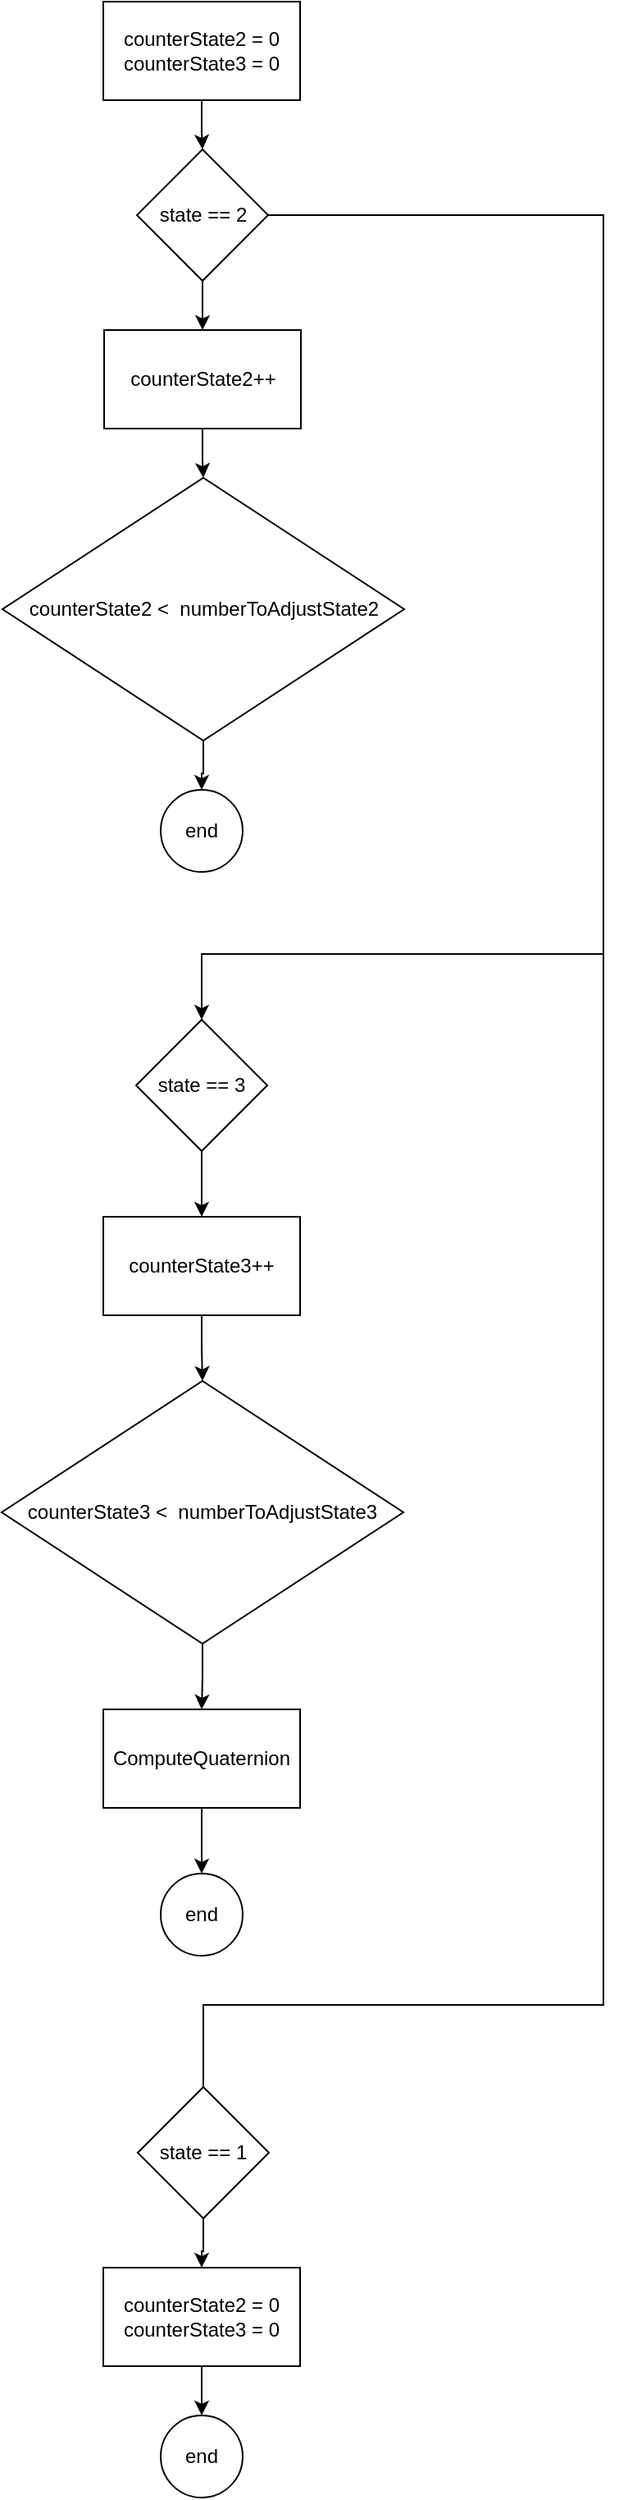 <mxfile version="27.0.9">
  <diagram name="Page-1" id="1ps_Qq1Sil8hzQu5SNm2">
    <mxGraphModel dx="768" dy="484" grid="1" gridSize="10" guides="1" tooltips="1" connect="1" arrows="1" fold="1" page="1" pageScale="1" pageWidth="850" pageHeight="1100" math="0" shadow="0">
      <root>
        <mxCell id="0" />
        <mxCell id="1" parent="0" />
        <mxCell id="iYNmIM14L8SHVahgwQ-s-6" style="edgeStyle=orthogonalEdgeStyle;rounded=0;orthogonalLoop=1;jettySize=auto;html=1;entryX=0.5;entryY=0;entryDx=0;entryDy=0;" edge="1" parent="1" source="iYNmIM14L8SHVahgwQ-s-2" target="iYNmIM14L8SHVahgwQ-s-5">
          <mxGeometry relative="1" as="geometry" />
        </mxCell>
        <mxCell id="iYNmIM14L8SHVahgwQ-s-14" style="edgeStyle=orthogonalEdgeStyle;rounded=0;orthogonalLoop=1;jettySize=auto;html=1;exitX=1;exitY=0.5;exitDx=0;exitDy=0;entryX=0.5;entryY=0;entryDx=0;entryDy=0;" edge="1" parent="1" source="iYNmIM14L8SHVahgwQ-s-2" target="iYNmIM14L8SHVahgwQ-s-12">
          <mxGeometry relative="1" as="geometry">
            <mxPoint x="630" y="770" as="targetPoint" />
            <Array as="points">
              <mxPoint x="670" y="230" />
              <mxPoint x="670" y="680" />
              <mxPoint x="425" y="680" />
            </Array>
          </mxGeometry>
        </mxCell>
        <mxCell id="iYNmIM14L8SHVahgwQ-s-25" style="edgeStyle=orthogonalEdgeStyle;rounded=0;orthogonalLoop=1;jettySize=auto;html=1;endArrow=none;startFill=0;" edge="1" parent="1" source="iYNmIM14L8SHVahgwQ-s-2">
          <mxGeometry relative="1" as="geometry">
            <mxPoint x="610" y="1320" as="targetPoint" />
            <Array as="points">
              <mxPoint x="670" y="230" />
              <mxPoint x="670" y="1320" />
              <mxPoint x="610" y="1320" />
            </Array>
          </mxGeometry>
        </mxCell>
        <mxCell id="iYNmIM14L8SHVahgwQ-s-2" value="state == 2" style="rhombus;whiteSpace=wrap;html=1;" vertex="1" parent="1">
          <mxGeometry x="385.5" y="190" width="80" height="80" as="geometry" />
        </mxCell>
        <mxCell id="iYNmIM14L8SHVahgwQ-s-4" style="edgeStyle=orthogonalEdgeStyle;rounded=0;orthogonalLoop=1;jettySize=auto;html=1;entryX=0.5;entryY=0;entryDx=0;entryDy=0;" edge="1" parent="1" source="iYNmIM14L8SHVahgwQ-s-3" target="iYNmIM14L8SHVahgwQ-s-2">
          <mxGeometry relative="1" as="geometry" />
        </mxCell>
        <mxCell id="iYNmIM14L8SHVahgwQ-s-3" value="counterState2 = 0&lt;div&gt;counterState3 = 0&lt;/div&gt;" style="rounded=0;whiteSpace=wrap;html=1;" vertex="1" parent="1">
          <mxGeometry x="365" y="100" width="120" height="60" as="geometry" />
        </mxCell>
        <mxCell id="iYNmIM14L8SHVahgwQ-s-9" style="edgeStyle=orthogonalEdgeStyle;rounded=0;orthogonalLoop=1;jettySize=auto;html=1;entryX=0.5;entryY=0;entryDx=0;entryDy=0;" edge="1" parent="1" source="iYNmIM14L8SHVahgwQ-s-5" target="iYNmIM14L8SHVahgwQ-s-8">
          <mxGeometry relative="1" as="geometry" />
        </mxCell>
        <mxCell id="iYNmIM14L8SHVahgwQ-s-5" value="counterState2++" style="rounded=0;whiteSpace=wrap;html=1;" vertex="1" parent="1">
          <mxGeometry x="365.5" y="300" width="120" height="60" as="geometry" />
        </mxCell>
        <mxCell id="iYNmIM14L8SHVahgwQ-s-11" style="edgeStyle=orthogonalEdgeStyle;rounded=0;orthogonalLoop=1;jettySize=auto;html=1;entryX=0.5;entryY=0;entryDx=0;entryDy=0;" edge="1" parent="1" source="iYNmIM14L8SHVahgwQ-s-8" target="iYNmIM14L8SHVahgwQ-s-10">
          <mxGeometry relative="1" as="geometry" />
        </mxCell>
        <mxCell id="iYNmIM14L8SHVahgwQ-s-8" value="counterState2 &amp;lt;&amp;nbsp; numberToAdjustState2" style="rhombus;whiteSpace=wrap;html=1;" vertex="1" parent="1">
          <mxGeometry x="303.5" y="390" width="245" height="160" as="geometry" />
        </mxCell>
        <mxCell id="iYNmIM14L8SHVahgwQ-s-10" value="end" style="ellipse;whiteSpace=wrap;html=1;aspect=fixed;" vertex="1" parent="1">
          <mxGeometry x="400" y="580" width="50" height="50" as="geometry" />
        </mxCell>
        <mxCell id="iYNmIM14L8SHVahgwQ-s-16" style="edgeStyle=orthogonalEdgeStyle;rounded=0;orthogonalLoop=1;jettySize=auto;html=1;entryX=0.5;entryY=0;entryDx=0;entryDy=0;" edge="1" parent="1" source="iYNmIM14L8SHVahgwQ-s-12" target="iYNmIM14L8SHVahgwQ-s-15">
          <mxGeometry relative="1" as="geometry" />
        </mxCell>
        <mxCell id="iYNmIM14L8SHVahgwQ-s-12" value="state == 3" style="rhombus;whiteSpace=wrap;html=1;" vertex="1" parent="1">
          <mxGeometry x="385" y="720" width="80" height="80" as="geometry" />
        </mxCell>
        <mxCell id="iYNmIM14L8SHVahgwQ-s-18" style="edgeStyle=orthogonalEdgeStyle;rounded=0;orthogonalLoop=1;jettySize=auto;html=1;" edge="1" parent="1" source="iYNmIM14L8SHVahgwQ-s-15" target="iYNmIM14L8SHVahgwQ-s-17">
          <mxGeometry relative="1" as="geometry" />
        </mxCell>
        <mxCell id="iYNmIM14L8SHVahgwQ-s-15" value="counterState3++" style="rounded=0;whiteSpace=wrap;html=1;" vertex="1" parent="1">
          <mxGeometry x="365" y="840" width="120" height="60" as="geometry" />
        </mxCell>
        <mxCell id="iYNmIM14L8SHVahgwQ-s-20" style="edgeStyle=orthogonalEdgeStyle;rounded=0;orthogonalLoop=1;jettySize=auto;html=1;entryX=0.5;entryY=0;entryDx=0;entryDy=0;" edge="1" parent="1" source="iYNmIM14L8SHVahgwQ-s-17" target="iYNmIM14L8SHVahgwQ-s-19">
          <mxGeometry relative="1" as="geometry" />
        </mxCell>
        <mxCell id="iYNmIM14L8SHVahgwQ-s-17" value="counterState3 &amp;lt;&amp;nbsp; numberToAdjustState3" style="rhombus;whiteSpace=wrap;html=1;" vertex="1" parent="1">
          <mxGeometry x="303" y="940" width="245" height="160" as="geometry" />
        </mxCell>
        <mxCell id="iYNmIM14L8SHVahgwQ-s-22" style="edgeStyle=orthogonalEdgeStyle;rounded=0;orthogonalLoop=1;jettySize=auto;html=1;entryX=0.5;entryY=0;entryDx=0;entryDy=0;" edge="1" parent="1" source="iYNmIM14L8SHVahgwQ-s-19" target="iYNmIM14L8SHVahgwQ-s-21">
          <mxGeometry relative="1" as="geometry" />
        </mxCell>
        <mxCell id="iYNmIM14L8SHVahgwQ-s-19" value="ComputeQuaternion" style="rounded=0;whiteSpace=wrap;html=1;" vertex="1" parent="1">
          <mxGeometry x="365" y="1140" width="120" height="60" as="geometry" />
        </mxCell>
        <mxCell id="iYNmIM14L8SHVahgwQ-s-21" value="end" style="ellipse;whiteSpace=wrap;html=1;aspect=fixed;" vertex="1" parent="1">
          <mxGeometry x="400" y="1240" width="50" height="50" as="geometry" />
        </mxCell>
        <mxCell id="iYNmIM14L8SHVahgwQ-s-26" style="edgeStyle=orthogonalEdgeStyle;rounded=0;orthogonalLoop=1;jettySize=auto;html=1;exitX=0.5;exitY=0;exitDx=0;exitDy=0;endArrow=none;startFill=0;" edge="1" parent="1" source="iYNmIM14L8SHVahgwQ-s-23">
          <mxGeometry relative="1" as="geometry">
            <mxPoint x="610" y="1320" as="targetPoint" />
            <Array as="points">
              <mxPoint x="426" y="1320" />
              <mxPoint x="610" y="1320" />
            </Array>
          </mxGeometry>
        </mxCell>
        <mxCell id="iYNmIM14L8SHVahgwQ-s-28" style="edgeStyle=orthogonalEdgeStyle;rounded=0;orthogonalLoop=1;jettySize=auto;html=1;" edge="1" parent="1" source="iYNmIM14L8SHVahgwQ-s-30" target="iYNmIM14L8SHVahgwQ-s-27">
          <mxGeometry relative="1" as="geometry" />
        </mxCell>
        <mxCell id="iYNmIM14L8SHVahgwQ-s-23" value="state == 1" style="rhombus;whiteSpace=wrap;html=1;" vertex="1" parent="1">
          <mxGeometry x="386" y="1370" width="80" height="80" as="geometry" />
        </mxCell>
        <mxCell id="iYNmIM14L8SHVahgwQ-s-27" value="end" style="ellipse;whiteSpace=wrap;html=1;aspect=fixed;" vertex="1" parent="1">
          <mxGeometry x="400" y="1570" width="50" height="50" as="geometry" />
        </mxCell>
        <mxCell id="iYNmIM14L8SHVahgwQ-s-31" value="" style="edgeStyle=orthogonalEdgeStyle;rounded=0;orthogonalLoop=1;jettySize=auto;html=1;" edge="1" parent="1" source="iYNmIM14L8SHVahgwQ-s-23" target="iYNmIM14L8SHVahgwQ-s-30">
          <mxGeometry relative="1" as="geometry">
            <mxPoint x="426" y="1450" as="sourcePoint" />
            <mxPoint x="425" y="1630" as="targetPoint" />
          </mxGeometry>
        </mxCell>
        <mxCell id="iYNmIM14L8SHVahgwQ-s-30" value="counterState2 = 0&lt;div&gt;counterState3 = 0&lt;/div&gt;" style="rounded=0;whiteSpace=wrap;html=1;" vertex="1" parent="1">
          <mxGeometry x="365" y="1480" width="120" height="60" as="geometry" />
        </mxCell>
      </root>
    </mxGraphModel>
  </diagram>
</mxfile>
